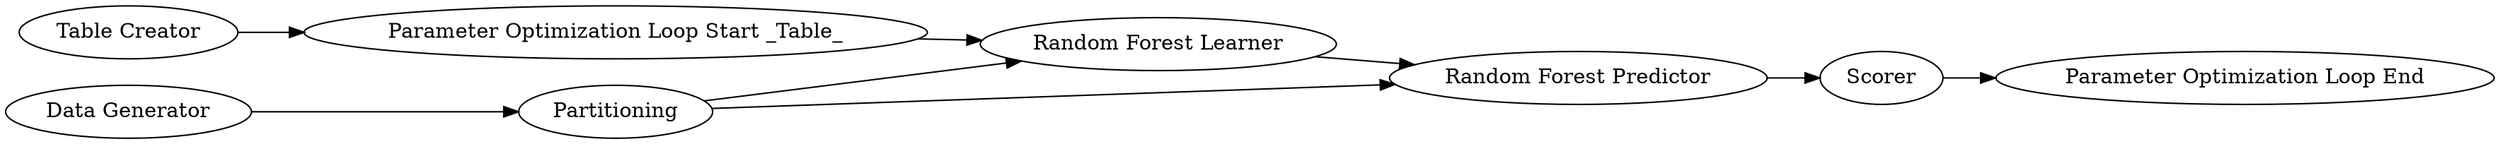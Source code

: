 digraph {
	"-3897131956429482589_95" [label="Random Forest Predictor"]
	"-3897131956429482589_2" [label=Partitioning]
	"-3897131956429482589_116" [label="Table Creator"]
	"-3897131956429482589_117" [label="Data Generator"]
	"-3897131956429482589_102" [label=Scorer]
	"-3897131956429482589_79" [label="Random Forest Learner"]
	"-3897131956429482589_76" [label="Parameter Optimization Loop Start _Table_"]
	"-3897131956429482589_82" [label="Parameter Optimization Loop End"]
	"-3897131956429482589_116" -> "-3897131956429482589_76"
	"-3897131956429482589_102" -> "-3897131956429482589_82"
	"-3897131956429482589_79" -> "-3897131956429482589_95"
	"-3897131956429482589_95" -> "-3897131956429482589_102"
	"-3897131956429482589_2" -> "-3897131956429482589_95"
	"-3897131956429482589_117" -> "-3897131956429482589_2"
	"-3897131956429482589_2" -> "-3897131956429482589_79"
	"-3897131956429482589_76" -> "-3897131956429482589_79"
	rankdir=LR
}
